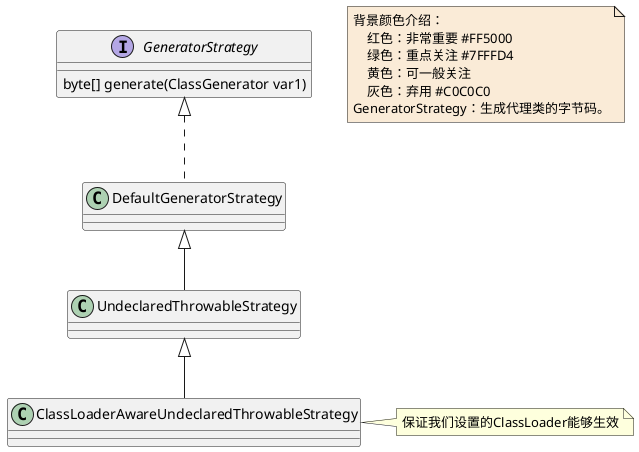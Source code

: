 @startuml

note  as N1 #FAEBD7
    背景颜色介绍：
        红色：非常重要 #FF5000
        绿色：重点关注 #7FFFD4
        黄色：可一般关注
        灰色：弃用 #C0C0C0
    GeneratorStrategy：生成代理类的字节码。
end note




interface GeneratorStrategy
GeneratorStrategy : byte[] generate(ClassGenerator var1)
class DefaultGeneratorStrategy
class UndeclaredThrowableStrategy
class ClassLoaderAwareUndeclaredThrowableStrategy
note right : 保证我们设置的ClassLoader能够生效



DefaultGeneratorStrategy <|-- UndeclaredThrowableStrategy


GeneratorStrategy <|.. DefaultGeneratorStrategy


UndeclaredThrowableStrategy <|-- ClassLoaderAwareUndeclaredThrowableStrategy

@enduml